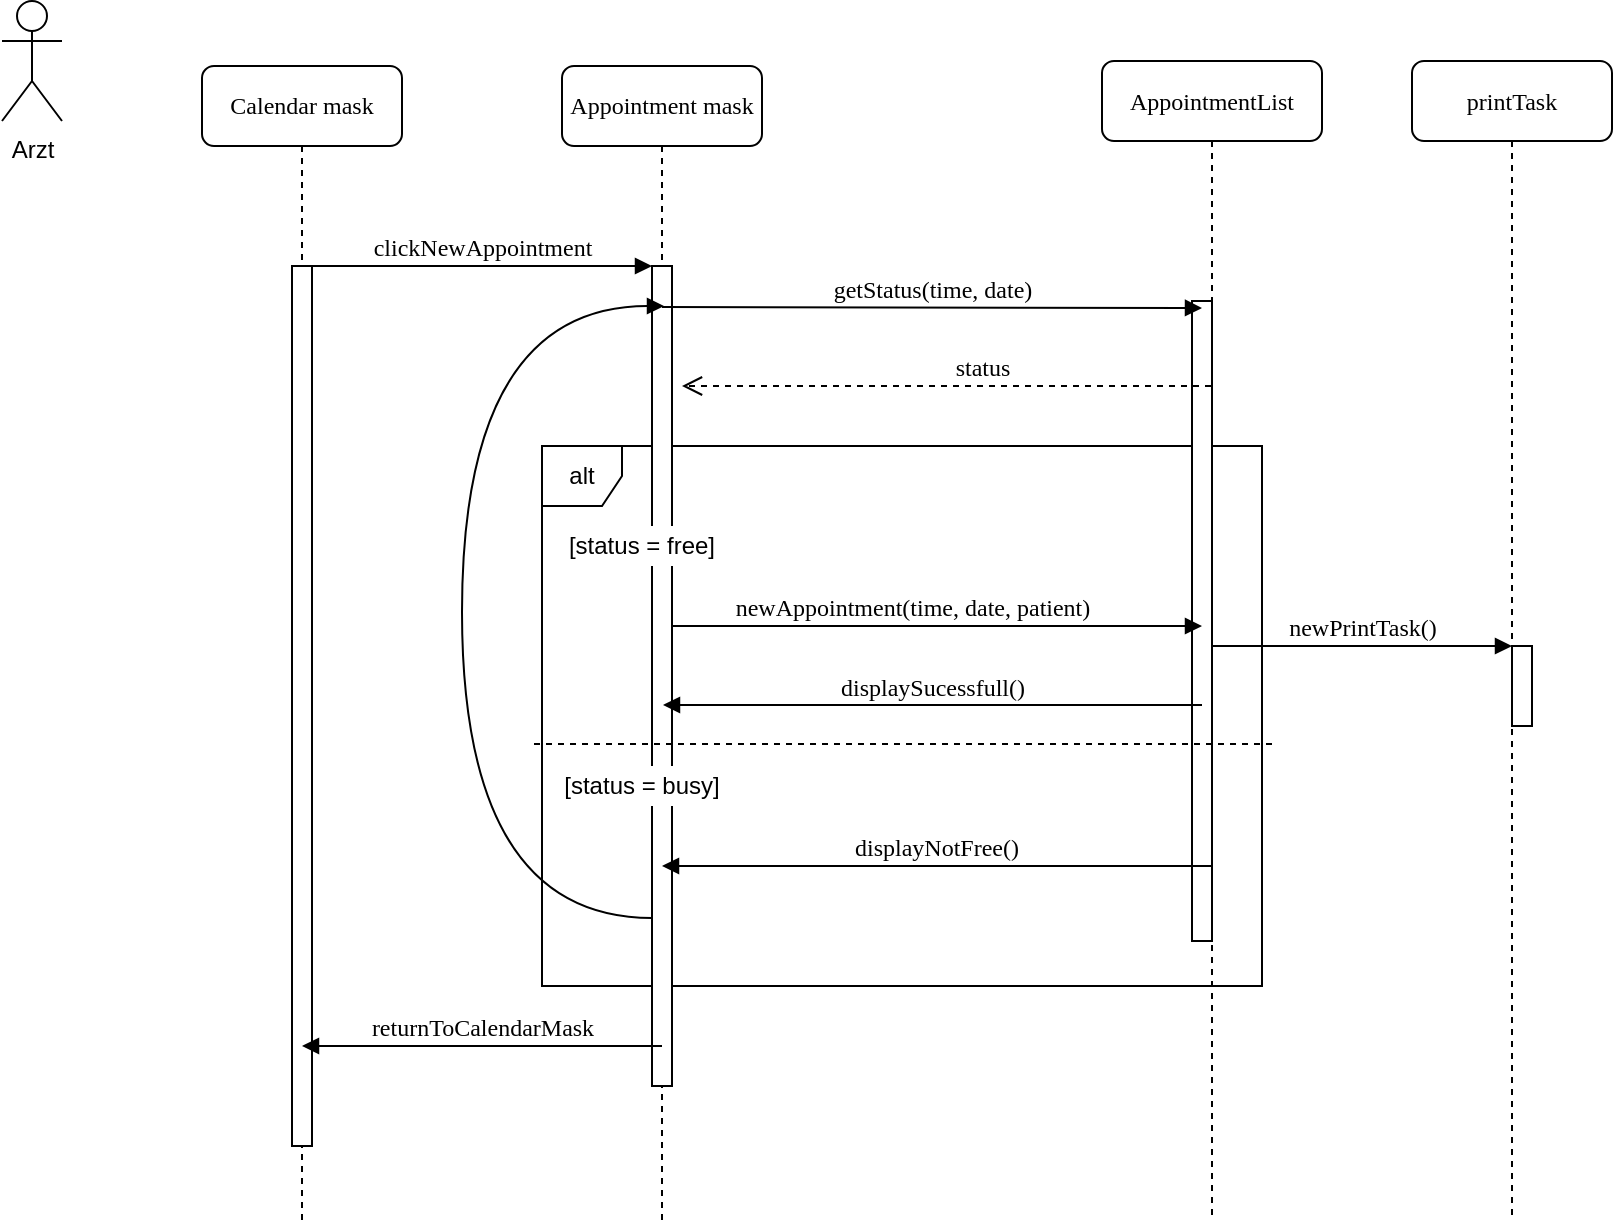<mxfile version="12.2.4" type="device" pages="1"><diagram name="Page-1" id="13e1069c-82ec-6db2-03f1-153e76fe0fe0"><mxGraphModel dx="1041" dy="533" grid="1" gridSize="10" guides="1" tooltips="1" connect="1" arrows="1" fold="1" page="1" pageScale="1" pageWidth="1100" pageHeight="850" background="#ffffff" math="0" shadow="0"><root><mxCell id="0"/><mxCell id="1" parent="0"/><mxCell id="TzLerAB7UcZUmvtLeOUT-9" value="alt" style="shape=umlFrame;whiteSpace=wrap;html=1;fillColor=none;gradientColor=#ffffff;width=40;height=30;" vertex="1" parent="1"><mxGeometry x="310" y="280" width="360" height="270" as="geometry"/></mxCell><mxCell id="7baba1c4bc27f4b0-2" value="Appointment mask" style="shape=umlLifeline;perimeter=lifelinePerimeter;whiteSpace=wrap;html=1;container=1;collapsible=0;recursiveResize=0;outlineConnect=0;rounded=1;shadow=0;comic=0;labelBackgroundColor=none;strokeWidth=1;fontFamily=Verdana;fontSize=12;align=center;" parent="1" vertex="1"><mxGeometry x="320" y="90" width="100" height="580" as="geometry"/></mxCell><mxCell id="7baba1c4bc27f4b0-10" value="" style="html=1;points=[];perimeter=orthogonalPerimeter;rounded=0;shadow=0;comic=0;labelBackgroundColor=none;strokeWidth=1;fontFamily=Verdana;fontSize=12;align=center;" parent="7baba1c4bc27f4b0-2" vertex="1"><mxGeometry x="45" y="100" width="10" height="410" as="geometry"/></mxCell><mxCell id="7baba1c4bc27f4b0-3" value="AppointmentList" style="shape=umlLifeline;perimeter=lifelinePerimeter;whiteSpace=wrap;html=1;container=1;collapsible=0;recursiveResize=0;outlineConnect=0;rounded=1;shadow=0;comic=0;labelBackgroundColor=none;strokeWidth=1;fontFamily=Verdana;fontSize=12;align=center;" parent="1" vertex="1"><mxGeometry x="590" y="87.5" width="110" height="580" as="geometry"/></mxCell><mxCell id="7baba1c4bc27f4b0-13" value="" style="html=1;points=[];perimeter=orthogonalPerimeter;rounded=0;shadow=0;comic=0;labelBackgroundColor=none;strokeWidth=1;fontFamily=Verdana;fontSize=12;align=center;" parent="7baba1c4bc27f4b0-3" vertex="1"><mxGeometry x="45" y="120" width="10" height="320" as="geometry"/></mxCell><mxCell id="7baba1c4bc27f4b0-4" value="printTask" style="shape=umlLifeline;perimeter=lifelinePerimeter;whiteSpace=wrap;html=1;container=1;collapsible=0;recursiveResize=0;outlineConnect=0;rounded=1;shadow=0;comic=0;labelBackgroundColor=none;strokeWidth=1;fontFamily=Verdana;fontSize=12;align=center;" parent="1" vertex="1"><mxGeometry x="745" y="87.5" width="100" height="580" as="geometry"/></mxCell><mxCell id="7baba1c4bc27f4b0-8" value="Calendar mask" style="shape=umlLifeline;perimeter=lifelinePerimeter;whiteSpace=wrap;html=1;container=1;collapsible=0;recursiveResize=0;outlineConnect=0;rounded=1;shadow=0;comic=0;labelBackgroundColor=none;strokeWidth=1;fontFamily=Verdana;fontSize=12;align=center;" parent="1" vertex="1"><mxGeometry x="140" y="90" width="100" height="580" as="geometry"/></mxCell><mxCell id="7baba1c4bc27f4b0-9" value="" style="html=1;points=[];perimeter=orthogonalPerimeter;rounded=0;shadow=0;comic=0;labelBackgroundColor=none;strokeWidth=1;fontFamily=Verdana;fontSize=12;align=center;" parent="7baba1c4bc27f4b0-8" vertex="1"><mxGeometry x="45" y="100" width="10" height="440" as="geometry"/></mxCell><mxCell id="7baba1c4bc27f4b0-16" value="" style="html=1;points=[];perimeter=orthogonalPerimeter;rounded=0;shadow=0;comic=0;labelBackgroundColor=none;strokeWidth=1;fontFamily=Verdana;fontSize=12;align=center;" parent="1" vertex="1"><mxGeometry x="795" y="380" width="10" height="40" as="geometry"/></mxCell><mxCell id="7baba1c4bc27f4b0-17" value="newPrintTask()" style="html=1;verticalAlign=bottom;endArrow=block;labelBackgroundColor=none;fontFamily=Verdana;fontSize=12;edgeStyle=elbowEdgeStyle;elbow=vertical;" parent="1" source="7baba1c4bc27f4b0-13" target="7baba1c4bc27f4b0-16" edge="1"><mxGeometry relative="1" as="geometry"><mxPoint x="700" y="230" as="sourcePoint"/><Array as="points"><mxPoint x="740" y="380"/><mxPoint x="650" y="230"/></Array></mxGeometry></mxCell><mxCell id="7baba1c4bc27f4b0-11" value="clickNewAppointment" style="html=1;verticalAlign=bottom;endArrow=block;entryX=0;entryY=0;labelBackgroundColor=none;fontFamily=Verdana;fontSize=12;edgeStyle=elbowEdgeStyle;elbow=vertical;" parent="1" source="7baba1c4bc27f4b0-9" target="7baba1c4bc27f4b0-10" edge="1"><mxGeometry relative="1" as="geometry"><mxPoint x="260" y="200" as="sourcePoint"/></mxGeometry></mxCell><mxCell id="7baba1c4bc27f4b0-14" value="newAppointment(time, date, patient)" style="html=1;verticalAlign=bottom;endArrow=block;labelBackgroundColor=none;fontFamily=Verdana;fontSize=12;edgeStyle=elbowEdgeStyle;elbow=vertical;" parent="1" source="7baba1c4bc27f4b0-10" edge="1"><mxGeometry x="-0.095" relative="1" as="geometry"><mxPoint x="450" y="210" as="sourcePoint"/><mxPoint x="640" y="370" as="targetPoint"/><Array as="points"><mxPoint x="530" y="370"/><mxPoint x="390" y="280"/></Array><mxPoint as="offset"/></mxGeometry></mxCell><mxCell id="TzLerAB7UcZUmvtLeOUT-1" value="Arzt" style="shape=umlActor;verticalLabelPosition=bottom;labelBackgroundColor=#ffffff;verticalAlign=top;html=1;outlineConnect=0;" vertex="1" parent="1"><mxGeometry x="40" y="57.5" width="30" height="60" as="geometry"/></mxCell><mxCell id="TzLerAB7UcZUmvtLeOUT-3" value="status" style="html=1;verticalAlign=bottom;endArrow=open;dashed=1;endSize=8;labelBackgroundColor=none;fontFamily=Verdana;fontSize=12;edgeStyle=elbowEdgeStyle;elbow=vertical;" edge="1" parent="1" source="7baba1c4bc27f4b0-3"><mxGeometry x="-0.129" relative="1" as="geometry"><mxPoint x="380" y="250" as="targetPoint"/><Array as="points"><mxPoint x="530" y="250"/><mxPoint x="385" y="335"/><mxPoint x="415" y="335"/></Array><mxPoint x="470" y="335" as="sourcePoint"/><mxPoint as="offset"/></mxGeometry></mxCell><mxCell id="TzLerAB7UcZUmvtLeOUT-6" value="displayNotFree()" style="html=1;verticalAlign=bottom;endArrow=block;labelBackgroundColor=none;fontFamily=Verdana;fontSize=12;edgeStyle=elbowEdgeStyle;elbow=vertical;" edge="1" parent="1" source="7baba1c4bc27f4b0-3"><mxGeometry relative="1" as="geometry"><mxPoint x="590" y="450" as="sourcePoint"/><mxPoint x="370" y="490" as="targetPoint"/><Array as="points"><mxPoint x="550" y="490"/><mxPoint x="500" y="450"/><mxPoint x="560" y="470"/><mxPoint x="560" y="450"/><mxPoint x="580" y="490"/><mxPoint x="580" y="470"/></Array></mxGeometry></mxCell><mxCell id="TzLerAB7UcZUmvtLeOUT-10" value="" style="endArrow=none;dashed=1;html=1;" edge="1" parent="1"><mxGeometry width="50" height="50" relative="1" as="geometry"><mxPoint x="306" y="429" as="sourcePoint"/><mxPoint x="675" y="429" as="targetPoint"/></mxGeometry></mxCell><mxCell id="TzLerAB7UcZUmvtLeOUT-11" value="[status = free]" style="text;html=1;strokeColor=none;fillColor=#ffffff;align=center;verticalAlign=middle;whiteSpace=wrap;rounded=0;" vertex="1" parent="1"><mxGeometry x="320" y="320" width="80" height="20" as="geometry"/></mxCell><mxCell id="TzLerAB7UcZUmvtLeOUT-12" value="[status = busy]" style="text;html=1;strokeColor=none;fillColor=#ffffff;align=center;verticalAlign=middle;whiteSpace=wrap;rounded=0;" vertex="1" parent="1"><mxGeometry x="320" y="440" width="80" height="20" as="geometry"/></mxCell><mxCell id="TzLerAB7UcZUmvtLeOUT-13" value="getStatus(time, date)" style="html=1;verticalAlign=bottom;endArrow=block;labelBackgroundColor=none;fontFamily=Verdana;fontSize=12;edgeStyle=elbowEdgeStyle;elbow=vertical;" edge="1" parent="1"><mxGeometry relative="1" as="geometry"><mxPoint x="370" y="210.5" as="sourcePoint"/><mxPoint x="640" y="211" as="targetPoint"/><Array as="points"/></mxGeometry></mxCell><mxCell id="TzLerAB7UcZUmvtLeOUT-15" value="" style="html=1;verticalAlign=bottom;endArrow=block;labelBackgroundColor=none;fontFamily=Verdana;fontSize=12;elbow=vertical;edgeStyle=orthogonalEdgeStyle;curved=1;" edge="1" parent="1" source="7baba1c4bc27f4b0-10"><mxGeometry relative="1" as="geometry"><mxPoint x="370.5" y="470" as="sourcePoint"/><mxPoint x="371" y="210" as="targetPoint"/><Array as="points"><mxPoint x="270" y="516"/><mxPoint x="270" y="210"/></Array></mxGeometry></mxCell><mxCell id="TzLerAB7UcZUmvtLeOUT-16" value="displaySucessfull()" style="html=1;verticalAlign=bottom;endArrow=block;labelBackgroundColor=none;fontFamily=Verdana;fontSize=12;edgeStyle=elbowEdgeStyle;elbow=vertical;" edge="1" parent="1"><mxGeometry relative="1" as="geometry"><mxPoint x="640.0" y="409.5" as="sourcePoint"/><mxPoint x="370.5" y="409.5" as="targetPoint"/><Array as="points"><mxPoint x="550.5" y="409.5"/><mxPoint x="500.5" y="369.5"/><mxPoint x="560.5" y="389.5"/><mxPoint x="560.5" y="369.5"/><mxPoint x="580.5" y="409.5"/><mxPoint x="580.5" y="389.5"/></Array></mxGeometry></mxCell><mxCell id="TzLerAB7UcZUmvtLeOUT-17" value="returnToCalendarMask" style="html=1;verticalAlign=bottom;endArrow=block;labelBackgroundColor=none;fontFamily=Verdana;fontSize=12;edgeStyle=elbowEdgeStyle;elbow=vertical;" edge="1" parent="1"><mxGeometry relative="1" as="geometry"><mxPoint x="370" y="580" as="sourcePoint"/><mxPoint x="190.0" y="580" as="targetPoint"/><Array as="points"><mxPoint x="370" y="580"/><mxPoint x="320" y="540"/><mxPoint x="380" y="560"/><mxPoint x="380" y="540"/><mxPoint x="400" y="580"/><mxPoint x="400" y="560"/></Array></mxGeometry></mxCell></root></mxGraphModel></diagram></mxfile>